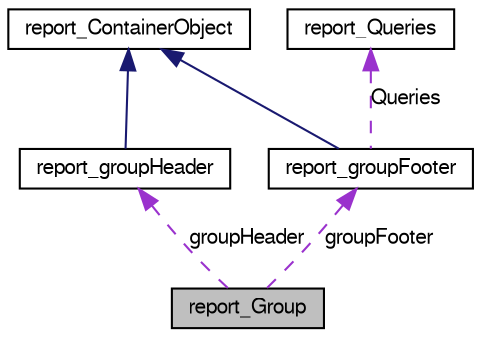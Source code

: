 digraph G
{
  edge [fontname="FreeSans",fontsize=10,labelfontname="FreeSans",labelfontsize=10];
  node [fontname="FreeSans",fontsize=10,shape=record];
  Node1 [label="report_Group",height=0.2,width=0.4,color="black", fillcolor="grey75", style="filled" fontcolor="black"];
  Node2 -> Node1 [dir=back,color="darkorchid3",fontsize=10,style="dashed",label="groupHeader",fontname="FreeSans"];
  Node2 [label="report_groupHeader",height=0.2,width=0.4,color="black", fillcolor="white", style="filled",URL="$classreport__groupHeader.html"];
  Node3 -> Node2 [dir=back,color="midnightblue",fontsize=10,style="solid",fontname="FreeSans"];
  Node3 [label="report_ContainerObject",height=0.2,width=0.4,color="black", fillcolor="white", style="filled",URL="$classreport__ContainerObject.html"];
  Node4 -> Node1 [dir=back,color="darkorchid3",fontsize=10,style="dashed",label="groupFooter",fontname="FreeSans"];
  Node4 [label="report_groupFooter",height=0.2,width=0.4,color="black", fillcolor="white", style="filled",URL="$classreport__groupFooter.html"];
  Node3 -> Node4 [dir=back,color="midnightblue",fontsize=10,style="solid",fontname="FreeSans"];
  Node5 -> Node4 [dir=back,color="darkorchid3",fontsize=10,style="dashed",label="Queries",fontname="FreeSans"];
  Node5 [label="report_Queries",height=0.2,width=0.4,color="black", fillcolor="white", style="filled",URL="$classreport__Queries.html"];
}
